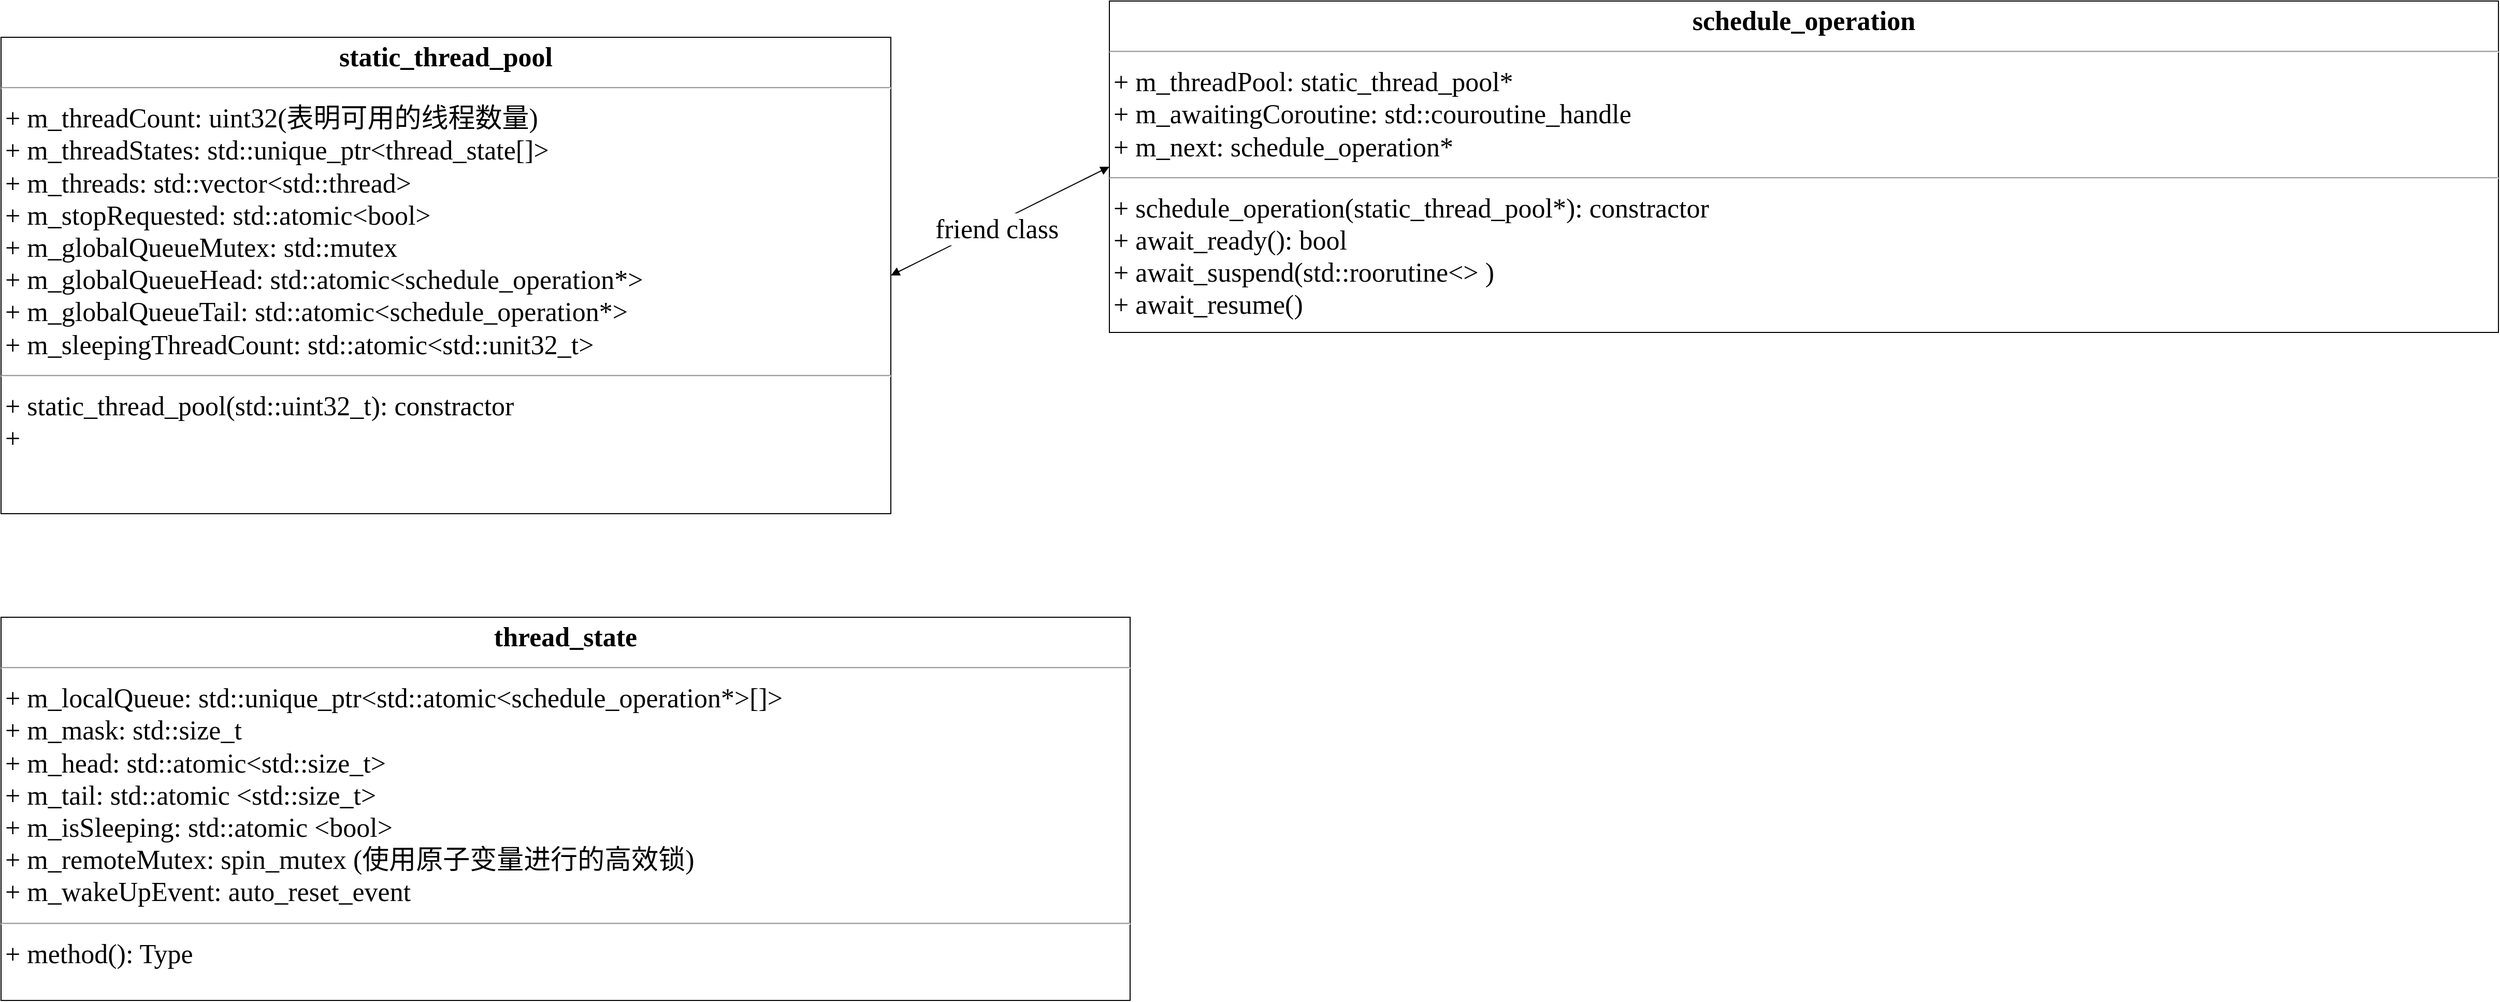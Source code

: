 <mxfile version="20.8.16" type="device"><diagram id="C5RBs43oDa-KdzZeNtuy" name="Page-1"><mxGraphModel dx="2516" dy="929" grid="1" gridSize="10" guides="1" tooltips="1" connect="1" arrows="1" fold="1" page="1" pageScale="1" pageWidth="827" pageHeight="1169" math="0" shadow="0"><root><mxCell id="WIyWlLk6GJQsqaUBKTNV-0"/><mxCell id="WIyWlLk6GJQsqaUBKTNV-1" parent="WIyWlLk6GJQsqaUBKTNV-0"/><mxCell id="us10Zrt4n9ONgpduuuo5-0" value="&lt;p style=&quot;margin: 4px 0px 0px; text-align: center; font-size: 26px;&quot;&gt;&lt;b style=&quot;font-size: 26px;&quot;&gt;static_thread_pool&lt;/b&gt;&lt;/p&gt;&lt;hr style=&quot;font-size: 26px;&quot;&gt;&lt;p style=&quot;margin: 0px 0px 0px 4px; font-size: 26px;&quot;&gt;+ m_threadCount: uint32(表明可用的线程数量)&lt;/p&gt;&lt;p style=&quot;margin: 0px 0px 0px 4px; font-size: 26px;&quot;&gt;+ m_threadStates: std::unique_ptr&amp;lt;thread_state[]&amp;gt;&lt;/p&gt;&lt;p style=&quot;margin: 0px 0px 0px 4px; font-size: 26px;&quot;&gt;+ m_threads: std::vector&amp;lt;std::thread&amp;gt;&lt;/p&gt;&lt;p style=&quot;margin: 0px 0px 0px 4px; font-size: 26px;&quot;&gt;+ m_stopRequested: std::atomic&amp;lt;bool&amp;gt;&lt;/p&gt;&lt;p style=&quot;margin: 0px 0px 0px 4px; font-size: 26px;&quot;&gt;+ m_globalQueueMutex: std::mutex&lt;/p&gt;&lt;p style=&quot;margin: 0px 0px 0px 4px; font-size: 26px;&quot;&gt;+ m_globalQueueHead: std::atomic&amp;lt;schedule_operation*&amp;gt;&lt;/p&gt;&lt;p style=&quot;margin: 0px 0px 0px 4px; font-size: 26px;&quot;&gt;+ m_globalQueueTail: std::atomic&amp;lt;schedule_operation*&amp;gt;&lt;/p&gt;&lt;p style=&quot;margin: 0px 0px 0px 4px; font-size: 26px;&quot;&gt;+ m_sleepingThreadCount: std::atomic&amp;lt;std::unit32_t&amp;gt;&lt;/p&gt;&lt;hr&gt;&lt;p style=&quot;margin: 0px 0px 0px 4px; font-size: 26px;&quot;&gt;+ static_thread_pool(std::uint32_t): constractor&lt;/p&gt;&lt;p style=&quot;margin: 0px 0px 0px 4px; font-size: 26px;&quot;&gt;+&amp;nbsp;&lt;/p&gt;" style="verticalAlign=top;align=left;overflow=fill;fontSize=26;fontFamily=CaskaydiaConv NF;html=1;" vertex="1" parent="WIyWlLk6GJQsqaUBKTNV-1"><mxGeometry x="-120" y="120" width="859" height="460" as="geometry"/></mxCell><mxCell id="us10Zrt4n9ONgpduuuo5-1" value="&lt;p style=&quot;margin: 4px 0px 0px; text-align: center; font-size: 26px;&quot;&gt;&lt;b&gt;thread_state&lt;/b&gt;&lt;/p&gt;&lt;hr style=&quot;font-size: 26px;&quot;&gt;&lt;p style=&quot;margin: 0px 0px 0px 4px; font-size: 26px;&quot;&gt;+ m_localQueue: std::unique_ptr&amp;lt;std::atomic&amp;lt;schedule_operation*&amp;gt;[]&amp;gt;&lt;/p&gt;&lt;p style=&quot;margin: 0px 0px 0px 4px; font-size: 26px;&quot;&gt;+ m_mask: std::size_t&lt;/p&gt;&lt;p style=&quot;margin: 0px 0px 0px 4px; font-size: 26px;&quot;&gt;+ m_head: std::atomic&amp;lt;std::size_t&amp;gt;&lt;/p&gt;&lt;p style=&quot;margin: 0px 0px 0px 4px; font-size: 26px;&quot;&gt;+ m_tail: std::atomic &amp;lt;std::size_t&amp;gt;&lt;/p&gt;&lt;p style=&quot;margin: 0px 0px 0px 4px; font-size: 26px;&quot;&gt;+ m_isSleeping: std::atomic &amp;lt;bool&amp;gt;&lt;/p&gt;&lt;p style=&quot;margin: 0px 0px 0px 4px; font-size: 26px;&quot;&gt;+ m_remoteMutex: spin_mutex (使用原子变量进行的高效锁)&lt;/p&gt;&lt;p style=&quot;margin: 0px 0px 0px 4px; font-size: 26px;&quot;&gt;+ m_wakeUpEvent: auto_reset_event&lt;/p&gt;&lt;hr&gt;&lt;p style=&quot;margin: 0px 0px 0px 4px; font-size: 26px;&quot;&gt;+ method(): Type&lt;/p&gt;" style="verticalAlign=top;align=left;overflow=fill;fontSize=26;fontFamily=CaskaydiaConv NF;html=1;" vertex="1" parent="WIyWlLk6GJQsqaUBKTNV-1"><mxGeometry x="-120" y="680" width="1090" height="370" as="geometry"/></mxCell><mxCell id="us10Zrt4n9ONgpduuuo5-2" value="&lt;p style=&quot;margin: 4px 0px 0px; text-align: center; font-size: 26px;&quot;&gt;&lt;b&gt;schedule_operation&lt;/b&gt;&lt;/p&gt;&lt;hr style=&quot;font-size: 26px;&quot;&gt;&lt;p style=&quot;margin: 0px 0px 0px 4px; font-size: 26px;&quot;&gt;+ m_threadPool: static_thread_pool*&amp;nbsp;&lt;/p&gt;&lt;p style=&quot;margin: 0px 0px 0px 4px; font-size: 26px;&quot;&gt;+ m_awaitingCoroutine: std::couroutine_handle&lt;/p&gt;&lt;p style=&quot;margin: 0px 0px 0px 4px; font-size: 26px;&quot;&gt;+ m_next: schedu&lt;span style=&quot;background-color: initial;&quot;&gt;le_operation*&lt;/span&gt;&lt;/p&gt;&lt;hr&gt;&lt;p style=&quot;margin: 0px 0px 0px 4px; font-size: 26px;&quot;&gt;+ schedule_operation(static_thread_pool*): constractor&lt;/p&gt;&lt;p style=&quot;margin: 0px 0px 0px 4px; font-size: 26px;&quot;&gt;+ await_ready(): bool&lt;/p&gt;&lt;p style=&quot;margin: 0px 0px 0px 4px; font-size: 26px;&quot;&gt;+ await_suspend(std::roorutine&amp;lt;&amp;gt; )&lt;/p&gt;&lt;p style=&quot;margin: 0px 0px 0px 4px; font-size: 26px;&quot;&gt;+ await_resume()&lt;/p&gt;" style="verticalAlign=top;align=left;overflow=fill;fontSize=26;fontFamily=CaskaydiaConv NF;html=1;" vertex="1" parent="WIyWlLk6GJQsqaUBKTNV-1"><mxGeometry x="950" y="85" width="1341" height="320" as="geometry"/></mxCell><mxCell id="us10Zrt4n9ONgpduuuo5-3" value="" style="endArrow=block;startArrow=block;endFill=1;startFill=1;html=1;rounded=0;fontFamily=CaskaydiaConv NF;fontSize=26;fontColor=default;exitX=1;exitY=0.5;exitDx=0;exitDy=0;entryX=0;entryY=0.5;entryDx=0;entryDy=0;" edge="1" parent="WIyWlLk6GJQsqaUBKTNV-1" source="us10Zrt4n9ONgpduuuo5-0" target="us10Zrt4n9ONgpduuuo5-2"><mxGeometry width="160" relative="1" as="geometry"><mxPoint x="1350" y="860" as="sourcePoint"/><mxPoint x="1510" y="860" as="targetPoint"/></mxGeometry></mxCell><mxCell id="us10Zrt4n9ONgpduuuo5-4" value="friend class" style="edgeLabel;html=1;align=center;verticalAlign=middle;resizable=0;points=[];fontSize=26;fontFamily=CaskaydiaConv NF;fontColor=default;" vertex="1" connectable="0" parent="us10Zrt4n9ONgpduuuo5-3"><mxGeometry x="-0.125" y="-1" relative="1" as="geometry"><mxPoint x="9" as="offset"/></mxGeometry></mxCell></root></mxGraphModel></diagram></mxfile>